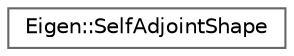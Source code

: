 digraph "Graphical Class Hierarchy"
{
 // LATEX_PDF_SIZE
  bgcolor="transparent";
  edge [fontname=Helvetica,fontsize=10,labelfontname=Helvetica,labelfontsize=10];
  node [fontname=Helvetica,fontsize=10,shape=box,height=0.2,width=0.4];
  rankdir="LR";
  Node0 [id="Node000000",label="Eigen::SelfAdjointShape",height=0.2,width=0.4,color="grey40", fillcolor="white", style="filled",URL="$structEigen_1_1SelfAdjointShape.html",tooltip=" "];
}
